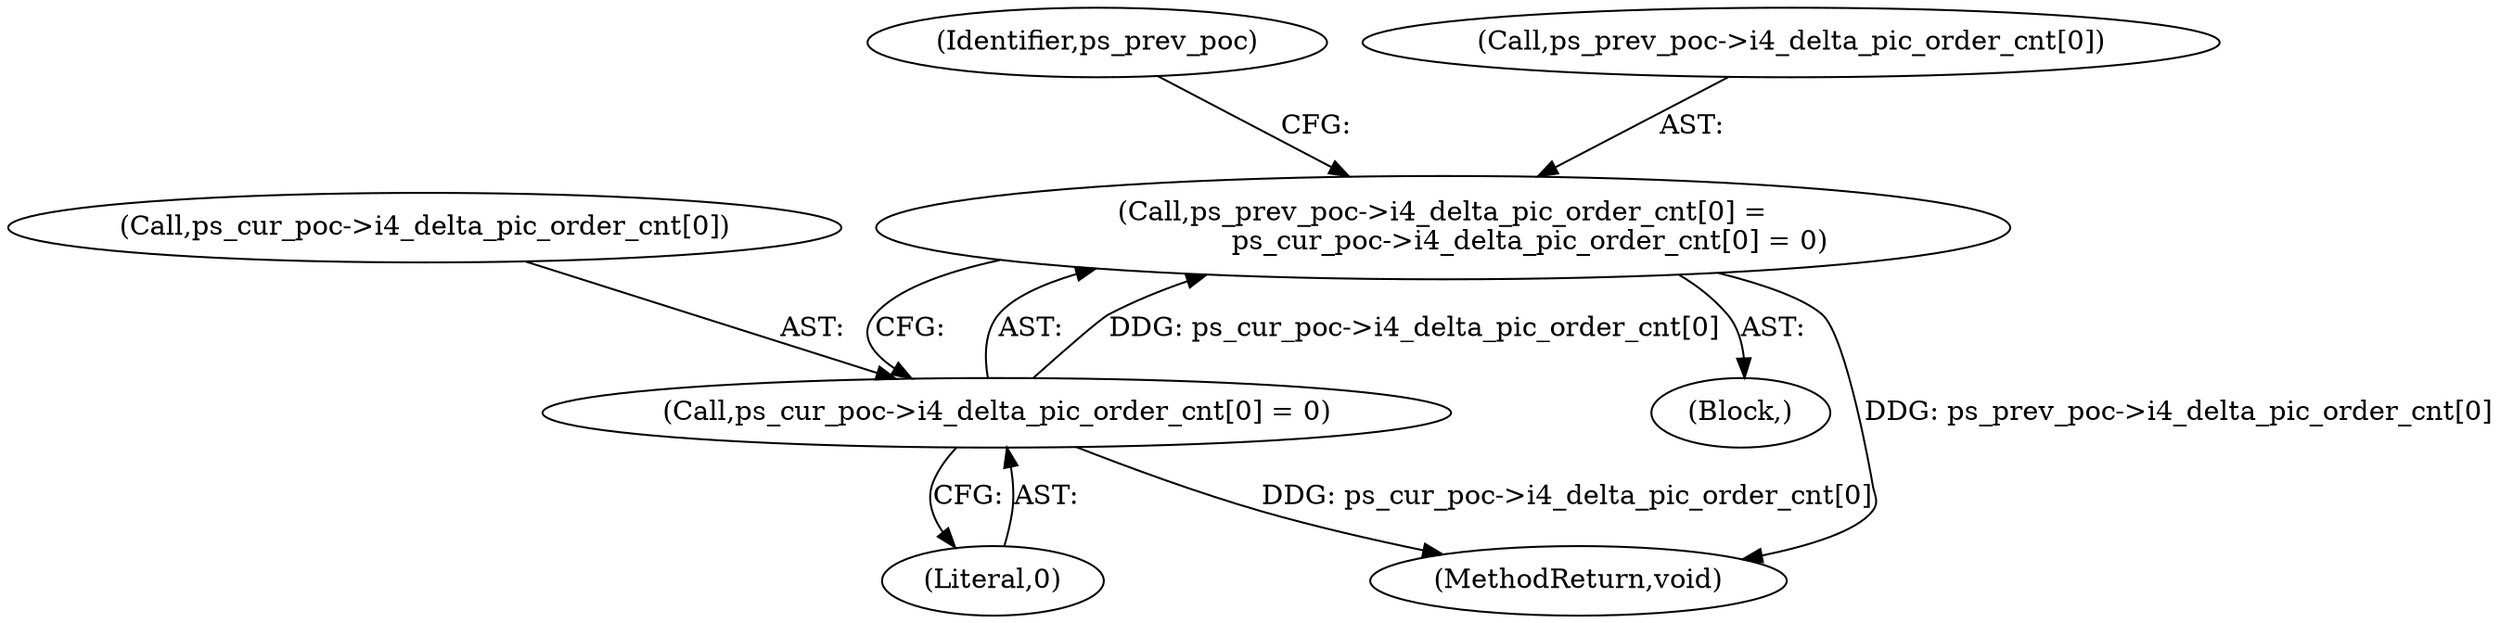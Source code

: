 digraph "0_Android_ecf6c7ce6d5a22d52160698aab44fc234c63291a@array" {
"1000536" [label="(Call,ps_prev_poc->i4_delta_pic_order_cnt[0] =\n                    ps_cur_poc->i4_delta_pic_order_cnt[0] = 0)"];
"1000542" [label="(Call,ps_cur_poc->i4_delta_pic_order_cnt[0] = 0)"];
"1000536" [label="(Call,ps_prev_poc->i4_delta_pic_order_cnt[0] =\n                    ps_cur_poc->i4_delta_pic_order_cnt[0] = 0)"];
"1000543" [label="(Call,ps_cur_poc->i4_delta_pic_order_cnt[0])"];
"1000548" [label="(Literal,0)"];
"1000552" [label="(Identifier,ps_prev_poc)"];
"1000121" [label="(Block,)"];
"1000537" [label="(Call,ps_prev_poc->i4_delta_pic_order_cnt[0])"];
"1000956" [label="(MethodReturn,void)"];
"1000542" [label="(Call,ps_cur_poc->i4_delta_pic_order_cnt[0] = 0)"];
"1000536" -> "1000121"  [label="AST: "];
"1000536" -> "1000542"  [label="CFG: "];
"1000537" -> "1000536"  [label="AST: "];
"1000542" -> "1000536"  [label="AST: "];
"1000552" -> "1000536"  [label="CFG: "];
"1000536" -> "1000956"  [label="DDG: ps_prev_poc->i4_delta_pic_order_cnt[0]"];
"1000542" -> "1000536"  [label="DDG: ps_cur_poc->i4_delta_pic_order_cnt[0]"];
"1000542" -> "1000548"  [label="CFG: "];
"1000543" -> "1000542"  [label="AST: "];
"1000548" -> "1000542"  [label="AST: "];
"1000542" -> "1000956"  [label="DDG: ps_cur_poc->i4_delta_pic_order_cnt[0]"];
}
